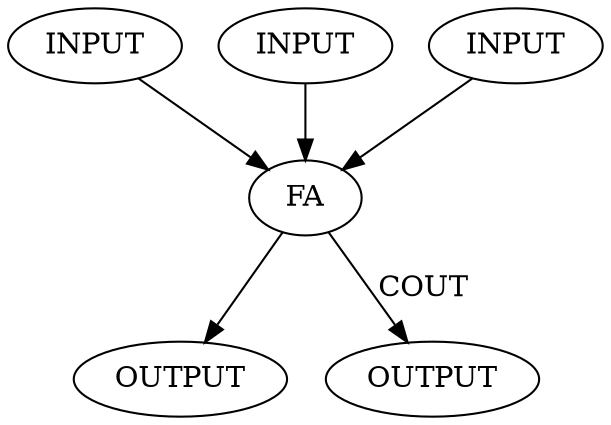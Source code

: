 digraph test {

I1 [label = "INPUT"];
I2 [label = "INPUT"];
I3 [label = "INPUT"];

GATE [label = "FA" ];

O [label = "OUTPUT"];
CO [label="OUTPUT"];

I1 -> GATE -> O;
I2 -> GATE;
I3 -> GATE;
GATE -> CO[label="COUT"];

}
